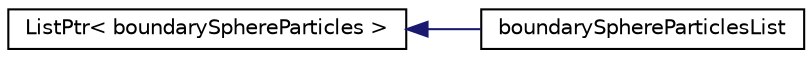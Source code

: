 digraph "Graphical Class Hierarchy"
{
 // LATEX_PDF_SIZE
  edge [fontname="Helvetica",fontsize="10",labelfontname="Helvetica",labelfontsize="10"];
  node [fontname="Helvetica",fontsize="10",shape=record];
  rankdir="LR";
  Node0 [label="ListPtr\< boundarySphereParticles \>",height=0.2,width=0.4,color="black", fillcolor="white", style="filled",URL="$classpFlow_1_1ListPtr.html",tooltip=" "];
  Node0 -> Node1 [dir="back",color="midnightblue",fontsize="10",style="solid",fontname="Helvetica"];
  Node1 [label="boundarySphereParticlesList",height=0.2,width=0.4,color="black", fillcolor="white", style="filled",URL="$classpFlow_1_1boundarySphereParticlesList.html",tooltip=" "];
}
